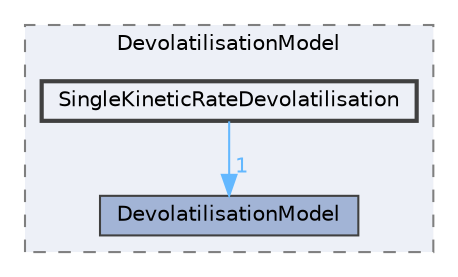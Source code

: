 digraph "src/lagrangian/intermediate/submodels/ReactingMultiphase/DevolatilisationModel/SingleKineticRateDevolatilisation"
{
 // LATEX_PDF_SIZE
  bgcolor="transparent";
  edge [fontname=Helvetica,fontsize=10,labelfontname=Helvetica,labelfontsize=10];
  node [fontname=Helvetica,fontsize=10,shape=box,height=0.2,width=0.4];
  compound=true
  subgraph clusterdir_db9260c5dad72bb471696c19b33384c3 {
    graph [ bgcolor="#edf0f7", pencolor="grey50", label="DevolatilisationModel", fontname=Helvetica,fontsize=10 style="filled,dashed", URL="dir_db9260c5dad72bb471696c19b33384c3.html",tooltip=""]
  dir_ba962fd0f49b48dcd886f8615b357642 [label="DevolatilisationModel", fillcolor="#a2b4d6", color="grey25", style="filled", URL="dir_ba962fd0f49b48dcd886f8615b357642.html",tooltip=""];
  dir_aa10fa53078535a0e75e484910da09e7 [label="SingleKineticRateDevolatilisation", fillcolor="#edf0f7", color="grey25", style="filled,bold", URL="dir_aa10fa53078535a0e75e484910da09e7.html",tooltip=""];
  }
  dir_aa10fa53078535a0e75e484910da09e7->dir_ba962fd0f49b48dcd886f8615b357642 [headlabel="1", labeldistance=1.5 headhref="dir_003551_000903.html" href="dir_003551_000903.html" color="steelblue1" fontcolor="steelblue1"];
}
